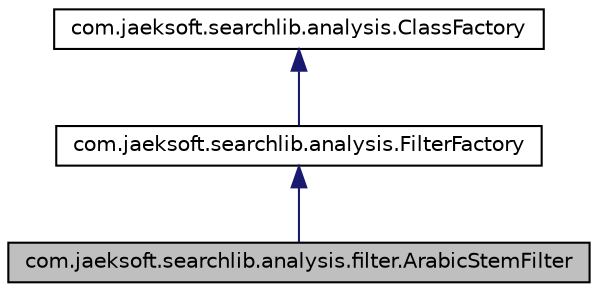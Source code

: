 digraph"com.jaeksoft.searchlib.analysis.filter.ArabicStemFilter"
{
edge[fontname="Helvetica",fontsize="10",labelfontname="Helvetica",labelfontsize="10"];
node[fontname="Helvetica",fontsize="10",shape=record];
Node1[label="com.jaeksoft.searchlib.analysis.filter.ArabicStemFilter",height=0.2,width=0.4,color="black",fillcolor="grey75",style="filled",fontcolor="black"];
Node2->Node1[dir="back",color="midnightblue",fontsize="10",style="solid",fontname="Helvetica"];
Node2[label="com.jaeksoft.searchlib.analysis.FilterFactory",height=0.2,width=0.4,color="black",fillcolor="white",style="filled",URL="$classcom_1_1jaeksoft_1_1searchlib_1_1analysis_1_1_filter_factory.html"];
Node3->Node2[dir="back",color="midnightblue",fontsize="10",style="solid",fontname="Helvetica"];
Node3[label="com.jaeksoft.searchlib.analysis.ClassFactory",height=0.2,width=0.4,color="black",fillcolor="white",style="filled",URL="$classcom_1_1jaeksoft_1_1searchlib_1_1analysis_1_1_class_factory.html"];
}
